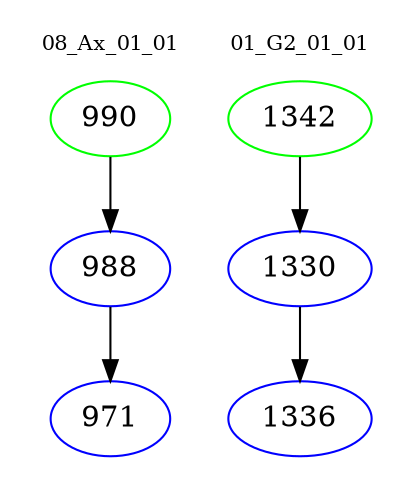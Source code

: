 digraph{
subgraph cluster_0 {
color = white
label = "08_Ax_01_01";
fontsize=10;
T0_990 [label="990", color="green"]
T0_990 -> T0_988 [color="black"]
T0_988 [label="988", color="blue"]
T0_988 -> T0_971 [color="black"]
T0_971 [label="971", color="blue"]
}
subgraph cluster_1 {
color = white
label = "01_G2_01_01";
fontsize=10;
T1_1342 [label="1342", color="green"]
T1_1342 -> T1_1330 [color="black"]
T1_1330 [label="1330", color="blue"]
T1_1330 -> T1_1336 [color="black"]
T1_1336 [label="1336", color="blue"]
}
}
